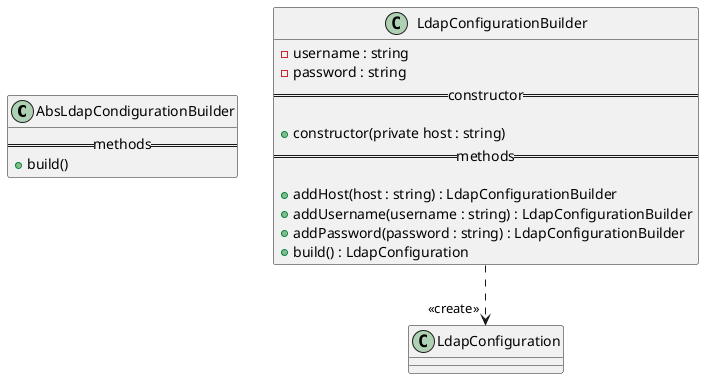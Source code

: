 @startuml LdapConfigurationBuilder diagram

class AbsLdapCondigurationBuilder {
  ==methods==
  + build()
}
class LdapConfigurationBuilder {
  - username : string
  - password : string
  ==constructor==

  + constructor(private host : string)
  ==methods==

  + addHost(host : string) : LdapConfigurationBuilder
  + addUsername(username : string) : LdapConfigurationBuilder
  + addPassword(password : string) : LdapConfigurationBuilder
  + build() : LdapConfiguration
}

LdapConfigurationBuilder ..> "<<create>>" LdapConfiguration
@enduml
